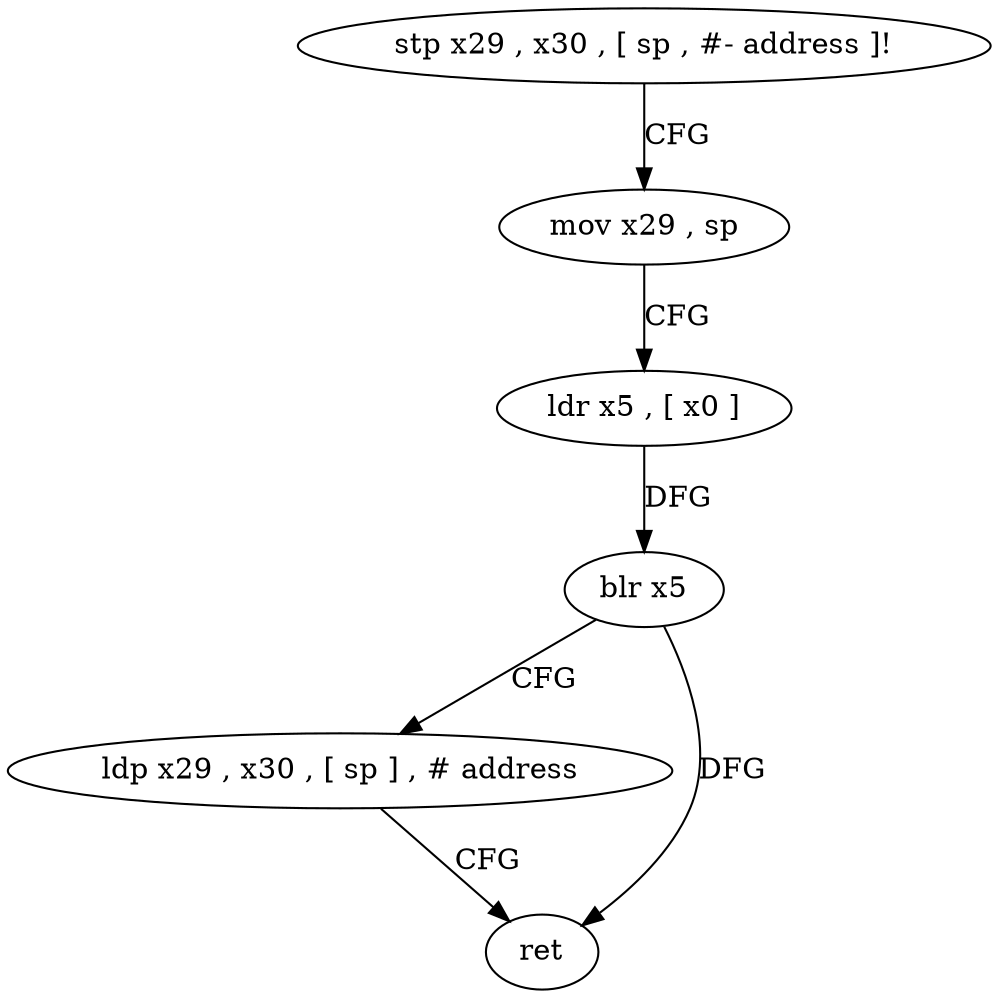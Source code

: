digraph "func" {
"178100" [label = "stp x29 , x30 , [ sp , #- address ]!" ]
"178104" [label = "mov x29 , sp" ]
"178108" [label = "ldr x5 , [ x0 ]" ]
"178112" [label = "blr x5" ]
"178116" [label = "ldp x29 , x30 , [ sp ] , # address" ]
"178120" [label = "ret" ]
"178100" -> "178104" [ label = "CFG" ]
"178104" -> "178108" [ label = "CFG" ]
"178108" -> "178112" [ label = "DFG" ]
"178112" -> "178116" [ label = "CFG" ]
"178112" -> "178120" [ label = "DFG" ]
"178116" -> "178120" [ label = "CFG" ]
}

